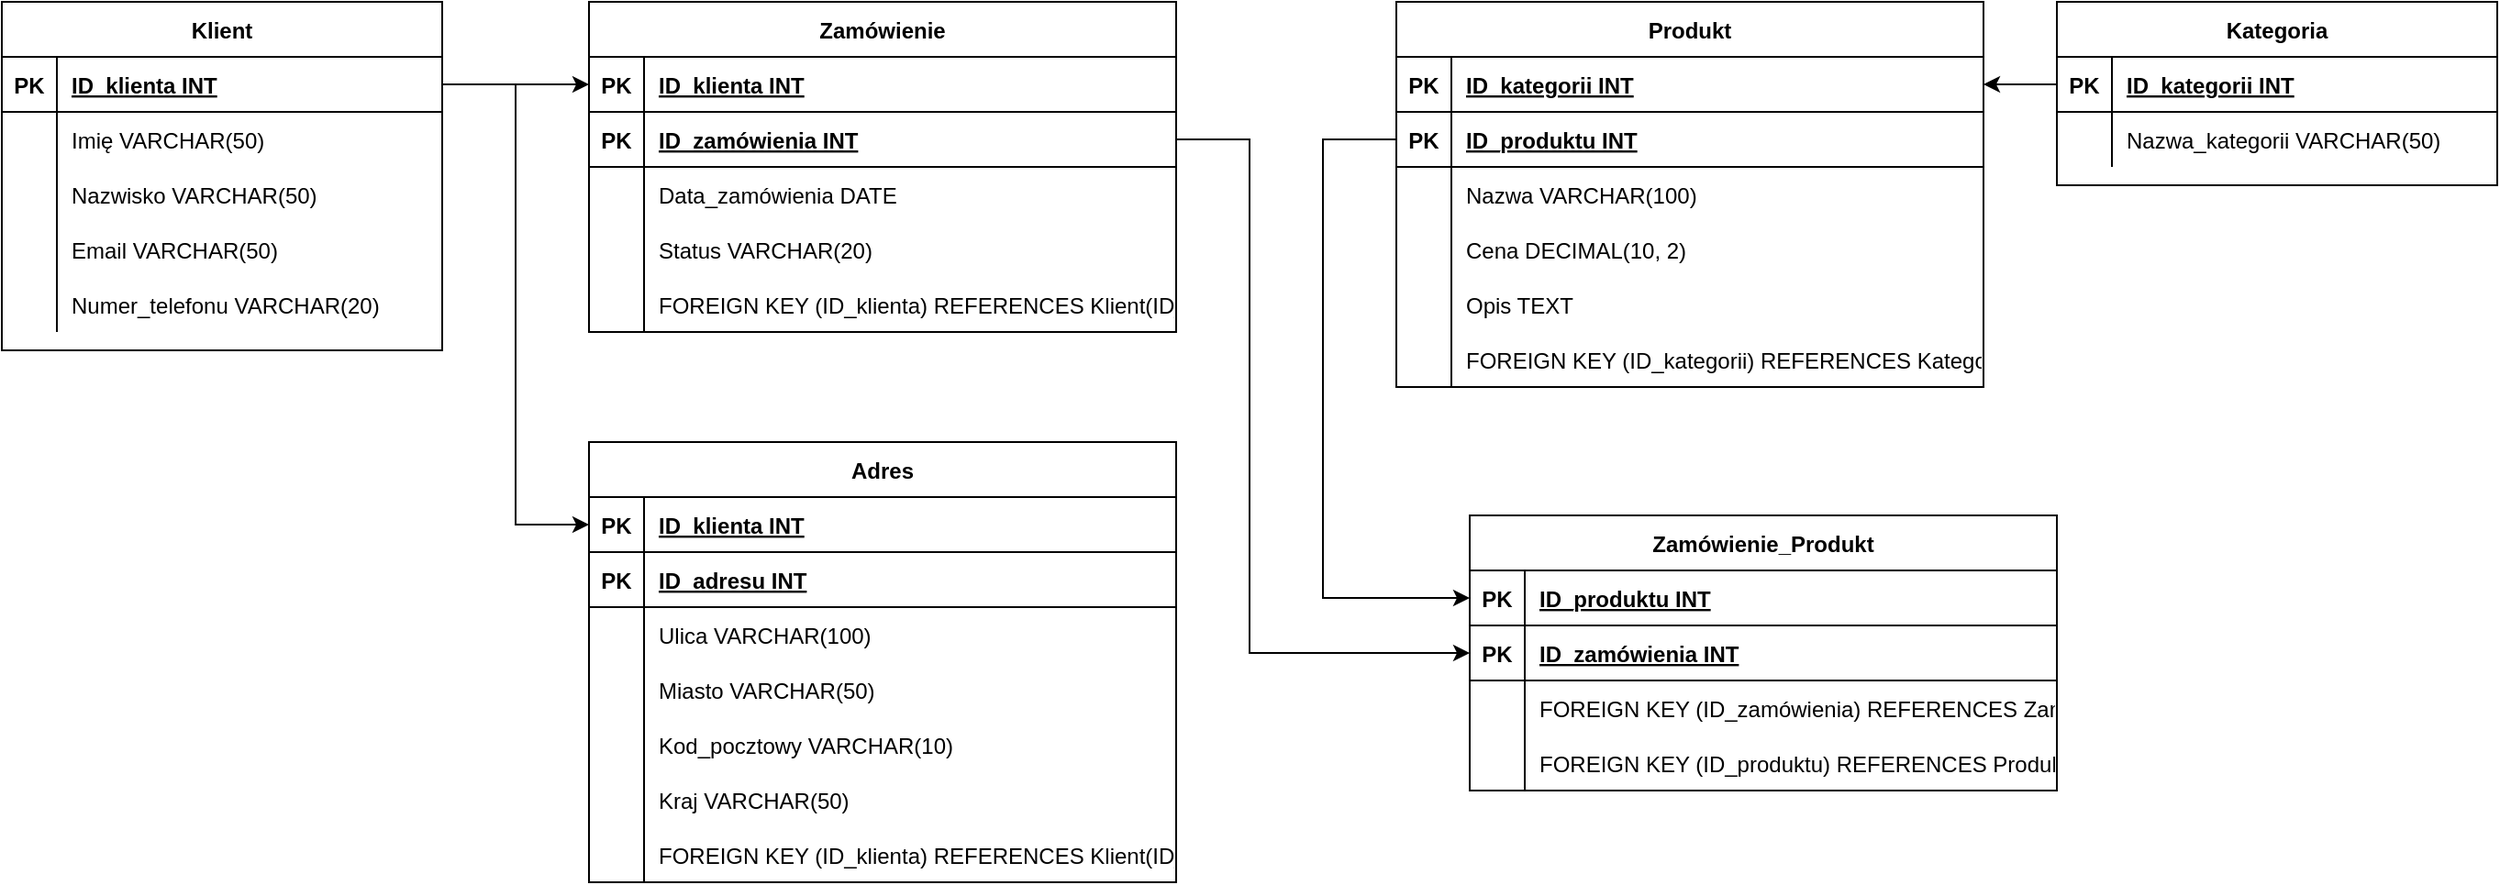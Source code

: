 <mxfile version="21.3.8" type="github">
  <diagram name="Page-1" id="WKd0GE6MkhHZB1jQH-cP">
    <mxGraphModel dx="2284" dy="796" grid="1" gridSize="10" guides="1" tooltips="1" connect="1" arrows="1" fold="1" page="1" pageScale="1" pageWidth="850" pageHeight="1100" math="0" shadow="0">
      <root>
        <mxCell id="0" />
        <mxCell id="1" parent="0" />
        <mxCell id="R3cxok7ABEuAyTRCEN_7-1" value="Klient" style="shape=table;startSize=30;container=1;collapsible=1;childLayout=tableLayout;fixedRows=1;rowLines=0;fontStyle=1;align=center;resizeLast=1;" vertex="1" parent="1">
          <mxGeometry x="-700" y="280" width="240" height="190" as="geometry" />
        </mxCell>
        <mxCell id="R3cxok7ABEuAyTRCEN_7-2" value="" style="shape=tableRow;horizontal=0;startSize=0;swimlaneHead=0;swimlaneBody=0;fillColor=none;collapsible=0;dropTarget=0;points=[[0,0.5],[1,0.5]];portConstraint=eastwest;strokeColor=inherit;top=0;left=0;right=0;bottom=1;" vertex="1" parent="R3cxok7ABEuAyTRCEN_7-1">
          <mxGeometry y="30" width="240" height="30" as="geometry" />
        </mxCell>
        <mxCell id="R3cxok7ABEuAyTRCEN_7-3" value="PK" style="shape=partialRectangle;overflow=hidden;connectable=0;fillColor=none;strokeColor=inherit;top=0;left=0;bottom=0;right=0;fontStyle=1;" vertex="1" parent="R3cxok7ABEuAyTRCEN_7-2">
          <mxGeometry width="30" height="30" as="geometry">
            <mxRectangle width="30" height="30" as="alternateBounds" />
          </mxGeometry>
        </mxCell>
        <mxCell id="R3cxok7ABEuAyTRCEN_7-4" value="ID_klienta INT " style="shape=partialRectangle;overflow=hidden;connectable=0;fillColor=none;align=left;strokeColor=inherit;top=0;left=0;bottom=0;right=0;spacingLeft=6;fontStyle=5;" vertex="1" parent="R3cxok7ABEuAyTRCEN_7-2">
          <mxGeometry x="30" width="210" height="30" as="geometry">
            <mxRectangle width="210" height="30" as="alternateBounds" />
          </mxGeometry>
        </mxCell>
        <mxCell id="R3cxok7ABEuAyTRCEN_7-5" value="" style="shape=tableRow;horizontal=0;startSize=0;swimlaneHead=0;swimlaneBody=0;fillColor=none;collapsible=0;dropTarget=0;points=[[0,0.5],[1,0.5]];portConstraint=eastwest;strokeColor=inherit;top=0;left=0;right=0;bottom=0;" vertex="1" parent="R3cxok7ABEuAyTRCEN_7-1">
          <mxGeometry y="60" width="240" height="30" as="geometry" />
        </mxCell>
        <mxCell id="R3cxok7ABEuAyTRCEN_7-6" value="" style="shape=partialRectangle;overflow=hidden;connectable=0;fillColor=none;strokeColor=inherit;top=0;left=0;bottom=0;right=0;" vertex="1" parent="R3cxok7ABEuAyTRCEN_7-5">
          <mxGeometry width="30" height="30" as="geometry">
            <mxRectangle width="30" height="30" as="alternateBounds" />
          </mxGeometry>
        </mxCell>
        <mxCell id="R3cxok7ABEuAyTRCEN_7-7" value="Imię VARCHAR(50)" style="shape=partialRectangle;overflow=hidden;connectable=0;fillColor=none;align=left;strokeColor=inherit;top=0;left=0;bottom=0;right=0;spacingLeft=6;" vertex="1" parent="R3cxok7ABEuAyTRCEN_7-5">
          <mxGeometry x="30" width="210" height="30" as="geometry">
            <mxRectangle width="210" height="30" as="alternateBounds" />
          </mxGeometry>
        </mxCell>
        <mxCell id="R3cxok7ABEuAyTRCEN_7-8" value="" style="shape=tableRow;horizontal=0;startSize=0;swimlaneHead=0;swimlaneBody=0;fillColor=none;collapsible=0;dropTarget=0;points=[[0,0.5],[1,0.5]];portConstraint=eastwest;strokeColor=inherit;top=0;left=0;right=0;bottom=0;" vertex="1" parent="R3cxok7ABEuAyTRCEN_7-1">
          <mxGeometry y="90" width="240" height="30" as="geometry" />
        </mxCell>
        <mxCell id="R3cxok7ABEuAyTRCEN_7-9" value="" style="shape=partialRectangle;overflow=hidden;connectable=0;fillColor=none;strokeColor=inherit;top=0;left=0;bottom=0;right=0;" vertex="1" parent="R3cxok7ABEuAyTRCEN_7-8">
          <mxGeometry width="30" height="30" as="geometry">
            <mxRectangle width="30" height="30" as="alternateBounds" />
          </mxGeometry>
        </mxCell>
        <mxCell id="R3cxok7ABEuAyTRCEN_7-10" value="Nazwisko VARCHAR(50)" style="shape=partialRectangle;overflow=hidden;connectable=0;fillColor=none;align=left;strokeColor=inherit;top=0;left=0;bottom=0;right=0;spacingLeft=6;" vertex="1" parent="R3cxok7ABEuAyTRCEN_7-8">
          <mxGeometry x="30" width="210" height="30" as="geometry">
            <mxRectangle width="210" height="30" as="alternateBounds" />
          </mxGeometry>
        </mxCell>
        <mxCell id="R3cxok7ABEuAyTRCEN_7-11" value="" style="shape=tableRow;horizontal=0;startSize=0;swimlaneHead=0;swimlaneBody=0;fillColor=none;collapsible=0;dropTarget=0;points=[[0,0.5],[1,0.5]];portConstraint=eastwest;strokeColor=inherit;top=0;left=0;right=0;bottom=0;" vertex="1" parent="R3cxok7ABEuAyTRCEN_7-1">
          <mxGeometry y="120" width="240" height="30" as="geometry" />
        </mxCell>
        <mxCell id="R3cxok7ABEuAyTRCEN_7-12" value="" style="shape=partialRectangle;overflow=hidden;connectable=0;fillColor=none;strokeColor=inherit;top=0;left=0;bottom=0;right=0;" vertex="1" parent="R3cxok7ABEuAyTRCEN_7-11">
          <mxGeometry width="30" height="30" as="geometry">
            <mxRectangle width="30" height="30" as="alternateBounds" />
          </mxGeometry>
        </mxCell>
        <mxCell id="R3cxok7ABEuAyTRCEN_7-13" value="Email VARCHAR(50)" style="shape=partialRectangle;overflow=hidden;connectable=0;fillColor=none;align=left;strokeColor=inherit;top=0;left=0;bottom=0;right=0;spacingLeft=6;" vertex="1" parent="R3cxok7ABEuAyTRCEN_7-11">
          <mxGeometry x="30" width="210" height="30" as="geometry">
            <mxRectangle width="210" height="30" as="alternateBounds" />
          </mxGeometry>
        </mxCell>
        <mxCell id="R3cxok7ABEuAyTRCEN_7-14" value="" style="shape=tableRow;horizontal=0;startSize=0;swimlaneHead=0;swimlaneBody=0;fillColor=none;collapsible=0;dropTarget=0;points=[[0,0.5],[1,0.5]];portConstraint=eastwest;strokeColor=inherit;top=0;left=0;right=0;bottom=0;" vertex="1" parent="R3cxok7ABEuAyTRCEN_7-1">
          <mxGeometry y="150" width="240" height="30" as="geometry" />
        </mxCell>
        <mxCell id="R3cxok7ABEuAyTRCEN_7-15" value="" style="shape=partialRectangle;overflow=hidden;connectable=0;fillColor=none;strokeColor=inherit;top=0;left=0;bottom=0;right=0;" vertex="1" parent="R3cxok7ABEuAyTRCEN_7-14">
          <mxGeometry width="30" height="30" as="geometry">
            <mxRectangle width="30" height="30" as="alternateBounds" />
          </mxGeometry>
        </mxCell>
        <mxCell id="R3cxok7ABEuAyTRCEN_7-16" value="Numer_telefonu VARCHAR(20)" style="shape=partialRectangle;overflow=hidden;connectable=0;fillColor=none;align=left;strokeColor=inherit;top=0;left=0;bottom=0;right=0;spacingLeft=6;" vertex="1" parent="R3cxok7ABEuAyTRCEN_7-14">
          <mxGeometry x="30" width="210" height="30" as="geometry">
            <mxRectangle width="210" height="30" as="alternateBounds" />
          </mxGeometry>
        </mxCell>
        <mxCell id="R3cxok7ABEuAyTRCEN_7-17" value="Zamówienie" style="shape=table;startSize=30;container=1;collapsible=1;childLayout=tableLayout;fixedRows=1;rowLines=0;fontStyle=1;align=center;resizeLast=1;" vertex="1" parent="1">
          <mxGeometry x="-380" y="280" width="320" height="180" as="geometry" />
        </mxCell>
        <mxCell id="R3cxok7ABEuAyTRCEN_7-18" value="" style="shape=tableRow;horizontal=0;startSize=0;swimlaneHead=0;swimlaneBody=0;fillColor=none;collapsible=0;dropTarget=0;points=[[0,0.5],[1,0.5]];portConstraint=eastwest;strokeColor=inherit;top=0;left=0;right=0;bottom=1;" vertex="1" parent="R3cxok7ABEuAyTRCEN_7-17">
          <mxGeometry y="30" width="320" height="30" as="geometry" />
        </mxCell>
        <mxCell id="R3cxok7ABEuAyTRCEN_7-19" value="PK" style="shape=partialRectangle;overflow=hidden;connectable=0;fillColor=none;strokeColor=inherit;top=0;left=0;bottom=0;right=0;fontStyle=1;" vertex="1" parent="R3cxok7ABEuAyTRCEN_7-18">
          <mxGeometry width="30" height="30" as="geometry">
            <mxRectangle width="30" height="30" as="alternateBounds" />
          </mxGeometry>
        </mxCell>
        <mxCell id="R3cxok7ABEuAyTRCEN_7-20" value="ID_klienta INT" style="shape=partialRectangle;overflow=hidden;connectable=0;fillColor=none;align=left;strokeColor=inherit;top=0;left=0;bottom=0;right=0;spacingLeft=6;fontStyle=5;" vertex="1" parent="R3cxok7ABEuAyTRCEN_7-18">
          <mxGeometry x="30" width="290" height="30" as="geometry">
            <mxRectangle width="290" height="30" as="alternateBounds" />
          </mxGeometry>
        </mxCell>
        <mxCell id="R3cxok7ABEuAyTRCEN_7-21" value="" style="shape=tableRow;horizontal=0;startSize=0;swimlaneHead=0;swimlaneBody=0;fillColor=none;collapsible=0;dropTarget=0;points=[[0,0.5],[1,0.5]];portConstraint=eastwest;strokeColor=inherit;top=0;left=0;right=0;bottom=1;" vertex="1" parent="R3cxok7ABEuAyTRCEN_7-17">
          <mxGeometry y="60" width="320" height="30" as="geometry" />
        </mxCell>
        <mxCell id="R3cxok7ABEuAyTRCEN_7-22" value="PK" style="shape=partialRectangle;overflow=hidden;connectable=0;fillColor=none;strokeColor=inherit;top=0;left=0;bottom=0;right=0;fontStyle=1;" vertex="1" parent="R3cxok7ABEuAyTRCEN_7-21">
          <mxGeometry width="30" height="30" as="geometry">
            <mxRectangle width="30" height="30" as="alternateBounds" />
          </mxGeometry>
        </mxCell>
        <mxCell id="R3cxok7ABEuAyTRCEN_7-23" value="ID_zamówienia INT " style="shape=partialRectangle;overflow=hidden;connectable=0;fillColor=none;align=left;strokeColor=inherit;top=0;left=0;bottom=0;right=0;spacingLeft=6;fontStyle=5;" vertex="1" parent="R3cxok7ABEuAyTRCEN_7-21">
          <mxGeometry x="30" width="290" height="30" as="geometry">
            <mxRectangle width="290" height="30" as="alternateBounds" />
          </mxGeometry>
        </mxCell>
        <mxCell id="R3cxok7ABEuAyTRCEN_7-24" value="" style="shape=tableRow;horizontal=0;startSize=0;swimlaneHead=0;swimlaneBody=0;fillColor=none;collapsible=0;dropTarget=0;points=[[0,0.5],[1,0.5]];portConstraint=eastwest;strokeColor=inherit;top=0;left=0;right=0;bottom=0;" vertex="1" parent="R3cxok7ABEuAyTRCEN_7-17">
          <mxGeometry y="90" width="320" height="30" as="geometry" />
        </mxCell>
        <mxCell id="R3cxok7ABEuAyTRCEN_7-25" value="" style="shape=partialRectangle;overflow=hidden;connectable=0;fillColor=none;strokeColor=inherit;top=0;left=0;bottom=0;right=0;" vertex="1" parent="R3cxok7ABEuAyTRCEN_7-24">
          <mxGeometry width="30" height="30" as="geometry">
            <mxRectangle width="30" height="30" as="alternateBounds" />
          </mxGeometry>
        </mxCell>
        <mxCell id="R3cxok7ABEuAyTRCEN_7-26" value="Data_zamówienia DATE" style="shape=partialRectangle;overflow=hidden;connectable=0;fillColor=none;align=left;strokeColor=inherit;top=0;left=0;bottom=0;right=0;spacingLeft=6;" vertex="1" parent="R3cxok7ABEuAyTRCEN_7-24">
          <mxGeometry x="30" width="290" height="30" as="geometry">
            <mxRectangle width="290" height="30" as="alternateBounds" />
          </mxGeometry>
        </mxCell>
        <mxCell id="R3cxok7ABEuAyTRCEN_7-27" value="" style="shape=tableRow;horizontal=0;startSize=0;swimlaneHead=0;swimlaneBody=0;fillColor=none;collapsible=0;dropTarget=0;points=[[0,0.5],[1,0.5]];portConstraint=eastwest;strokeColor=inherit;top=0;left=0;right=0;bottom=0;" vertex="1" parent="R3cxok7ABEuAyTRCEN_7-17">
          <mxGeometry y="120" width="320" height="30" as="geometry" />
        </mxCell>
        <mxCell id="R3cxok7ABEuAyTRCEN_7-28" value="" style="shape=partialRectangle;overflow=hidden;connectable=0;fillColor=none;strokeColor=inherit;top=0;left=0;bottom=0;right=0;" vertex="1" parent="R3cxok7ABEuAyTRCEN_7-27">
          <mxGeometry width="30" height="30" as="geometry">
            <mxRectangle width="30" height="30" as="alternateBounds" />
          </mxGeometry>
        </mxCell>
        <mxCell id="R3cxok7ABEuAyTRCEN_7-29" value="Status VARCHAR(20)" style="shape=partialRectangle;overflow=hidden;connectable=0;fillColor=none;align=left;strokeColor=inherit;top=0;left=0;bottom=0;right=0;spacingLeft=6;" vertex="1" parent="R3cxok7ABEuAyTRCEN_7-27">
          <mxGeometry x="30" width="290" height="30" as="geometry">
            <mxRectangle width="290" height="30" as="alternateBounds" />
          </mxGeometry>
        </mxCell>
        <mxCell id="R3cxok7ABEuAyTRCEN_7-30" value="" style="shape=tableRow;horizontal=0;startSize=0;swimlaneHead=0;swimlaneBody=0;fillColor=none;collapsible=0;dropTarget=0;points=[[0,0.5],[1,0.5]];portConstraint=eastwest;strokeColor=inherit;top=0;left=0;right=0;bottom=0;" vertex="1" parent="R3cxok7ABEuAyTRCEN_7-17">
          <mxGeometry y="150" width="320" height="30" as="geometry" />
        </mxCell>
        <mxCell id="R3cxok7ABEuAyTRCEN_7-31" value="" style="shape=partialRectangle;overflow=hidden;connectable=0;fillColor=none;strokeColor=inherit;top=0;left=0;bottom=0;right=0;" vertex="1" parent="R3cxok7ABEuAyTRCEN_7-30">
          <mxGeometry width="30" height="30" as="geometry">
            <mxRectangle width="30" height="30" as="alternateBounds" />
          </mxGeometry>
        </mxCell>
        <mxCell id="R3cxok7ABEuAyTRCEN_7-32" value="FOREIGN KEY (ID_klienta) REFERENCES Klient(ID_klienta)" style="shape=partialRectangle;overflow=hidden;connectable=0;fillColor=none;align=left;strokeColor=inherit;top=0;left=0;bottom=0;right=0;spacingLeft=6;" vertex="1" parent="R3cxok7ABEuAyTRCEN_7-30">
          <mxGeometry x="30" width="290" height="30" as="geometry">
            <mxRectangle width="290" height="30" as="alternateBounds" />
          </mxGeometry>
        </mxCell>
        <mxCell id="R3cxok7ABEuAyTRCEN_7-33" value="Produkt" style="shape=table;startSize=30;container=1;collapsible=1;childLayout=tableLayout;fixedRows=1;rowLines=0;fontStyle=1;align=center;resizeLast=1;" vertex="1" parent="1">
          <mxGeometry x="60" y="280" width="320" height="210" as="geometry" />
        </mxCell>
        <mxCell id="R3cxok7ABEuAyTRCEN_7-34" value="" style="shape=tableRow;horizontal=0;startSize=0;swimlaneHead=0;swimlaneBody=0;fillColor=none;collapsible=0;dropTarget=0;points=[[0,0.5],[1,0.5]];portConstraint=eastwest;strokeColor=inherit;top=0;left=0;right=0;bottom=1;" vertex="1" parent="R3cxok7ABEuAyTRCEN_7-33">
          <mxGeometry y="30" width="320" height="30" as="geometry" />
        </mxCell>
        <mxCell id="R3cxok7ABEuAyTRCEN_7-35" value="PK" style="shape=partialRectangle;overflow=hidden;connectable=0;fillColor=none;strokeColor=inherit;top=0;left=0;bottom=0;right=0;fontStyle=1;" vertex="1" parent="R3cxok7ABEuAyTRCEN_7-34">
          <mxGeometry width="30" height="30" as="geometry">
            <mxRectangle width="30" height="30" as="alternateBounds" />
          </mxGeometry>
        </mxCell>
        <mxCell id="R3cxok7ABEuAyTRCEN_7-36" value="ID_kategorii INT" style="shape=partialRectangle;overflow=hidden;connectable=0;fillColor=none;align=left;strokeColor=inherit;top=0;left=0;bottom=0;right=0;spacingLeft=6;fontStyle=5;" vertex="1" parent="R3cxok7ABEuAyTRCEN_7-34">
          <mxGeometry x="30" width="290" height="30" as="geometry">
            <mxRectangle width="290" height="30" as="alternateBounds" />
          </mxGeometry>
        </mxCell>
        <mxCell id="R3cxok7ABEuAyTRCEN_7-37" value="" style="shape=tableRow;horizontal=0;startSize=0;swimlaneHead=0;swimlaneBody=0;fillColor=none;collapsible=0;dropTarget=0;points=[[0,0.5],[1,0.5]];portConstraint=eastwest;strokeColor=inherit;top=0;left=0;right=0;bottom=1;" vertex="1" parent="R3cxok7ABEuAyTRCEN_7-33">
          <mxGeometry y="60" width="320" height="30" as="geometry" />
        </mxCell>
        <mxCell id="R3cxok7ABEuAyTRCEN_7-38" value="PK" style="shape=partialRectangle;overflow=hidden;connectable=0;fillColor=none;strokeColor=inherit;top=0;left=0;bottom=0;right=0;fontStyle=1;" vertex="1" parent="R3cxok7ABEuAyTRCEN_7-37">
          <mxGeometry width="30" height="30" as="geometry">
            <mxRectangle width="30" height="30" as="alternateBounds" />
          </mxGeometry>
        </mxCell>
        <mxCell id="R3cxok7ABEuAyTRCEN_7-39" value="ID_produktu INT " style="shape=partialRectangle;overflow=hidden;connectable=0;fillColor=none;align=left;strokeColor=inherit;top=0;left=0;bottom=0;right=0;spacingLeft=6;fontStyle=5;" vertex="1" parent="R3cxok7ABEuAyTRCEN_7-37">
          <mxGeometry x="30" width="290" height="30" as="geometry">
            <mxRectangle width="290" height="30" as="alternateBounds" />
          </mxGeometry>
        </mxCell>
        <mxCell id="R3cxok7ABEuAyTRCEN_7-40" value="" style="shape=tableRow;horizontal=0;startSize=0;swimlaneHead=0;swimlaneBody=0;fillColor=none;collapsible=0;dropTarget=0;points=[[0,0.5],[1,0.5]];portConstraint=eastwest;strokeColor=inherit;top=0;left=0;right=0;bottom=0;" vertex="1" parent="R3cxok7ABEuAyTRCEN_7-33">
          <mxGeometry y="90" width="320" height="30" as="geometry" />
        </mxCell>
        <mxCell id="R3cxok7ABEuAyTRCEN_7-41" value="" style="shape=partialRectangle;overflow=hidden;connectable=0;fillColor=none;strokeColor=inherit;top=0;left=0;bottom=0;right=0;" vertex="1" parent="R3cxok7ABEuAyTRCEN_7-40">
          <mxGeometry width="30" height="30" as="geometry">
            <mxRectangle width="30" height="30" as="alternateBounds" />
          </mxGeometry>
        </mxCell>
        <mxCell id="R3cxok7ABEuAyTRCEN_7-42" value="Nazwa VARCHAR(100)" style="shape=partialRectangle;overflow=hidden;connectable=0;fillColor=none;align=left;strokeColor=inherit;top=0;left=0;bottom=0;right=0;spacingLeft=6;" vertex="1" parent="R3cxok7ABEuAyTRCEN_7-40">
          <mxGeometry x="30" width="290" height="30" as="geometry">
            <mxRectangle width="290" height="30" as="alternateBounds" />
          </mxGeometry>
        </mxCell>
        <mxCell id="R3cxok7ABEuAyTRCEN_7-43" value="" style="shape=tableRow;horizontal=0;startSize=0;swimlaneHead=0;swimlaneBody=0;fillColor=none;collapsible=0;dropTarget=0;points=[[0,0.5],[1,0.5]];portConstraint=eastwest;strokeColor=inherit;top=0;left=0;right=0;bottom=0;" vertex="1" parent="R3cxok7ABEuAyTRCEN_7-33">
          <mxGeometry y="120" width="320" height="30" as="geometry" />
        </mxCell>
        <mxCell id="R3cxok7ABEuAyTRCEN_7-44" value="" style="shape=partialRectangle;overflow=hidden;connectable=0;fillColor=none;strokeColor=inherit;top=0;left=0;bottom=0;right=0;" vertex="1" parent="R3cxok7ABEuAyTRCEN_7-43">
          <mxGeometry width="30" height="30" as="geometry">
            <mxRectangle width="30" height="30" as="alternateBounds" />
          </mxGeometry>
        </mxCell>
        <mxCell id="R3cxok7ABEuAyTRCEN_7-45" value="Cena DECIMAL(10, 2)" style="shape=partialRectangle;overflow=hidden;connectable=0;fillColor=none;align=left;strokeColor=inherit;top=0;left=0;bottom=0;right=0;spacingLeft=6;" vertex="1" parent="R3cxok7ABEuAyTRCEN_7-43">
          <mxGeometry x="30" width="290" height="30" as="geometry">
            <mxRectangle width="290" height="30" as="alternateBounds" />
          </mxGeometry>
        </mxCell>
        <mxCell id="R3cxok7ABEuAyTRCEN_7-46" value="" style="shape=tableRow;horizontal=0;startSize=0;swimlaneHead=0;swimlaneBody=0;fillColor=none;collapsible=0;dropTarget=0;points=[[0,0.5],[1,0.5]];portConstraint=eastwest;strokeColor=inherit;top=0;left=0;right=0;bottom=0;" vertex="1" parent="R3cxok7ABEuAyTRCEN_7-33">
          <mxGeometry y="150" width="320" height="30" as="geometry" />
        </mxCell>
        <mxCell id="R3cxok7ABEuAyTRCEN_7-47" value="" style="shape=partialRectangle;overflow=hidden;connectable=0;fillColor=none;strokeColor=inherit;top=0;left=0;bottom=0;right=0;" vertex="1" parent="R3cxok7ABEuAyTRCEN_7-46">
          <mxGeometry width="30" height="30" as="geometry">
            <mxRectangle width="30" height="30" as="alternateBounds" />
          </mxGeometry>
        </mxCell>
        <mxCell id="R3cxok7ABEuAyTRCEN_7-48" value="Opis TEXT" style="shape=partialRectangle;overflow=hidden;connectable=0;fillColor=none;align=left;strokeColor=inherit;top=0;left=0;bottom=0;right=0;spacingLeft=6;" vertex="1" parent="R3cxok7ABEuAyTRCEN_7-46">
          <mxGeometry x="30" width="290" height="30" as="geometry">
            <mxRectangle width="290" height="30" as="alternateBounds" />
          </mxGeometry>
        </mxCell>
        <mxCell id="R3cxok7ABEuAyTRCEN_7-49" value="" style="shape=tableRow;horizontal=0;startSize=0;swimlaneHead=0;swimlaneBody=0;fillColor=none;collapsible=0;dropTarget=0;points=[[0,0.5],[1,0.5]];portConstraint=eastwest;strokeColor=inherit;top=0;left=0;right=0;bottom=0;" vertex="1" parent="R3cxok7ABEuAyTRCEN_7-33">
          <mxGeometry y="180" width="320" height="30" as="geometry" />
        </mxCell>
        <mxCell id="R3cxok7ABEuAyTRCEN_7-50" value="" style="shape=partialRectangle;overflow=hidden;connectable=0;fillColor=none;strokeColor=inherit;top=0;left=0;bottom=0;right=0;" vertex="1" parent="R3cxok7ABEuAyTRCEN_7-49">
          <mxGeometry width="30" height="30" as="geometry">
            <mxRectangle width="30" height="30" as="alternateBounds" />
          </mxGeometry>
        </mxCell>
        <mxCell id="R3cxok7ABEuAyTRCEN_7-51" value="FOREIGN KEY (ID_kategorii) REFERENCES Kategoria(ID_kategorii)" style="shape=partialRectangle;overflow=hidden;connectable=0;fillColor=none;align=left;strokeColor=inherit;top=0;left=0;bottom=0;right=0;spacingLeft=6;" vertex="1" parent="R3cxok7ABEuAyTRCEN_7-49">
          <mxGeometry x="30" width="290" height="30" as="geometry">
            <mxRectangle width="290" height="30" as="alternateBounds" />
          </mxGeometry>
        </mxCell>
        <mxCell id="R3cxok7ABEuAyTRCEN_7-52" value="Kategoria" style="shape=table;startSize=30;container=1;collapsible=1;childLayout=tableLayout;fixedRows=1;rowLines=0;fontStyle=1;align=center;resizeLast=1;" vertex="1" parent="1">
          <mxGeometry x="420" y="280" width="240" height="100" as="geometry" />
        </mxCell>
        <mxCell id="R3cxok7ABEuAyTRCEN_7-53" value="" style="shape=tableRow;horizontal=0;startSize=0;swimlaneHead=0;swimlaneBody=0;fillColor=none;collapsible=0;dropTarget=0;points=[[0,0.5],[1,0.5]];portConstraint=eastwest;strokeColor=inherit;top=0;left=0;right=0;bottom=1;" vertex="1" parent="R3cxok7ABEuAyTRCEN_7-52">
          <mxGeometry y="30" width="240" height="30" as="geometry" />
        </mxCell>
        <mxCell id="R3cxok7ABEuAyTRCEN_7-54" value="PK" style="shape=partialRectangle;overflow=hidden;connectable=0;fillColor=none;strokeColor=inherit;top=0;left=0;bottom=0;right=0;fontStyle=1;" vertex="1" parent="R3cxok7ABEuAyTRCEN_7-53">
          <mxGeometry width="30" height="30" as="geometry">
            <mxRectangle width="30" height="30" as="alternateBounds" />
          </mxGeometry>
        </mxCell>
        <mxCell id="R3cxok7ABEuAyTRCEN_7-55" value="ID_kategorii INT " style="shape=partialRectangle;overflow=hidden;connectable=0;fillColor=none;align=left;strokeColor=inherit;top=0;left=0;bottom=0;right=0;spacingLeft=6;fontStyle=5;" vertex="1" parent="R3cxok7ABEuAyTRCEN_7-53">
          <mxGeometry x="30" width="210" height="30" as="geometry">
            <mxRectangle width="210" height="30" as="alternateBounds" />
          </mxGeometry>
        </mxCell>
        <mxCell id="R3cxok7ABEuAyTRCEN_7-56" value="" style="shape=tableRow;horizontal=0;startSize=0;swimlaneHead=0;swimlaneBody=0;fillColor=none;collapsible=0;dropTarget=0;points=[[0,0.5],[1,0.5]];portConstraint=eastwest;strokeColor=inherit;top=0;left=0;right=0;bottom=0;" vertex="1" parent="R3cxok7ABEuAyTRCEN_7-52">
          <mxGeometry y="60" width="240" height="30" as="geometry" />
        </mxCell>
        <mxCell id="R3cxok7ABEuAyTRCEN_7-57" value="" style="shape=partialRectangle;overflow=hidden;connectable=0;fillColor=none;strokeColor=inherit;top=0;left=0;bottom=0;right=0;" vertex="1" parent="R3cxok7ABEuAyTRCEN_7-56">
          <mxGeometry width="30" height="30" as="geometry">
            <mxRectangle width="30" height="30" as="alternateBounds" />
          </mxGeometry>
        </mxCell>
        <mxCell id="R3cxok7ABEuAyTRCEN_7-58" value="Nazwa_kategorii VARCHAR(50)" style="shape=partialRectangle;overflow=hidden;connectable=0;fillColor=none;align=left;strokeColor=inherit;top=0;left=0;bottom=0;right=0;spacingLeft=6;" vertex="1" parent="R3cxok7ABEuAyTRCEN_7-56">
          <mxGeometry x="30" width="210" height="30" as="geometry">
            <mxRectangle width="210" height="30" as="alternateBounds" />
          </mxGeometry>
        </mxCell>
        <mxCell id="R3cxok7ABEuAyTRCEN_7-59" value="Adres" style="shape=table;startSize=30;container=1;collapsible=1;childLayout=tableLayout;fixedRows=1;rowLines=0;fontStyle=1;align=center;resizeLast=1;" vertex="1" parent="1">
          <mxGeometry x="-380" y="520" width="320" height="240" as="geometry" />
        </mxCell>
        <mxCell id="R3cxok7ABEuAyTRCEN_7-60" value="" style="shape=tableRow;horizontal=0;startSize=0;swimlaneHead=0;swimlaneBody=0;fillColor=none;collapsible=0;dropTarget=0;points=[[0,0.5],[1,0.5]];portConstraint=eastwest;strokeColor=inherit;top=0;left=0;right=0;bottom=1;" vertex="1" parent="R3cxok7ABEuAyTRCEN_7-59">
          <mxGeometry y="30" width="320" height="30" as="geometry" />
        </mxCell>
        <mxCell id="R3cxok7ABEuAyTRCEN_7-61" value="PK" style="shape=partialRectangle;overflow=hidden;connectable=0;fillColor=none;strokeColor=inherit;top=0;left=0;bottom=0;right=0;fontStyle=1;" vertex="1" parent="R3cxok7ABEuAyTRCEN_7-60">
          <mxGeometry width="30" height="30" as="geometry">
            <mxRectangle width="30" height="30" as="alternateBounds" />
          </mxGeometry>
        </mxCell>
        <mxCell id="R3cxok7ABEuAyTRCEN_7-62" value="ID_klienta INT" style="shape=partialRectangle;overflow=hidden;connectable=0;fillColor=none;align=left;strokeColor=inherit;top=0;left=0;bottom=0;right=0;spacingLeft=6;fontStyle=5;" vertex="1" parent="R3cxok7ABEuAyTRCEN_7-60">
          <mxGeometry x="30" width="290" height="30" as="geometry">
            <mxRectangle width="290" height="30" as="alternateBounds" />
          </mxGeometry>
        </mxCell>
        <mxCell id="R3cxok7ABEuAyTRCEN_7-63" value="" style="shape=tableRow;horizontal=0;startSize=0;swimlaneHead=0;swimlaneBody=0;fillColor=none;collapsible=0;dropTarget=0;points=[[0,0.5],[1,0.5]];portConstraint=eastwest;strokeColor=inherit;top=0;left=0;right=0;bottom=1;" vertex="1" parent="R3cxok7ABEuAyTRCEN_7-59">
          <mxGeometry y="60" width="320" height="30" as="geometry" />
        </mxCell>
        <mxCell id="R3cxok7ABEuAyTRCEN_7-64" value="PK" style="shape=partialRectangle;overflow=hidden;connectable=0;fillColor=none;strokeColor=inherit;top=0;left=0;bottom=0;right=0;fontStyle=1;" vertex="1" parent="R3cxok7ABEuAyTRCEN_7-63">
          <mxGeometry width="30" height="30" as="geometry">
            <mxRectangle width="30" height="30" as="alternateBounds" />
          </mxGeometry>
        </mxCell>
        <mxCell id="R3cxok7ABEuAyTRCEN_7-65" value="ID_adresu INT " style="shape=partialRectangle;overflow=hidden;connectable=0;fillColor=none;align=left;strokeColor=inherit;top=0;left=0;bottom=0;right=0;spacingLeft=6;fontStyle=5;" vertex="1" parent="R3cxok7ABEuAyTRCEN_7-63">
          <mxGeometry x="30" width="290" height="30" as="geometry">
            <mxRectangle width="290" height="30" as="alternateBounds" />
          </mxGeometry>
        </mxCell>
        <mxCell id="R3cxok7ABEuAyTRCEN_7-66" value="" style="shape=tableRow;horizontal=0;startSize=0;swimlaneHead=0;swimlaneBody=0;fillColor=none;collapsible=0;dropTarget=0;points=[[0,0.5],[1,0.5]];portConstraint=eastwest;strokeColor=inherit;top=0;left=0;right=0;bottom=0;" vertex="1" parent="R3cxok7ABEuAyTRCEN_7-59">
          <mxGeometry y="90" width="320" height="30" as="geometry" />
        </mxCell>
        <mxCell id="R3cxok7ABEuAyTRCEN_7-67" value="" style="shape=partialRectangle;overflow=hidden;connectable=0;fillColor=none;strokeColor=inherit;top=0;left=0;bottom=0;right=0;" vertex="1" parent="R3cxok7ABEuAyTRCEN_7-66">
          <mxGeometry width="30" height="30" as="geometry">
            <mxRectangle width="30" height="30" as="alternateBounds" />
          </mxGeometry>
        </mxCell>
        <mxCell id="R3cxok7ABEuAyTRCEN_7-68" value="Ulica VARCHAR(100)" style="shape=partialRectangle;overflow=hidden;connectable=0;fillColor=none;align=left;strokeColor=inherit;top=0;left=0;bottom=0;right=0;spacingLeft=6;" vertex="1" parent="R3cxok7ABEuAyTRCEN_7-66">
          <mxGeometry x="30" width="290" height="30" as="geometry">
            <mxRectangle width="290" height="30" as="alternateBounds" />
          </mxGeometry>
        </mxCell>
        <mxCell id="R3cxok7ABEuAyTRCEN_7-69" value="" style="shape=tableRow;horizontal=0;startSize=0;swimlaneHead=0;swimlaneBody=0;fillColor=none;collapsible=0;dropTarget=0;points=[[0,0.5],[1,0.5]];portConstraint=eastwest;strokeColor=inherit;top=0;left=0;right=0;bottom=0;" vertex="1" parent="R3cxok7ABEuAyTRCEN_7-59">
          <mxGeometry y="120" width="320" height="30" as="geometry" />
        </mxCell>
        <mxCell id="R3cxok7ABEuAyTRCEN_7-70" value="" style="shape=partialRectangle;overflow=hidden;connectable=0;fillColor=none;strokeColor=inherit;top=0;left=0;bottom=0;right=0;" vertex="1" parent="R3cxok7ABEuAyTRCEN_7-69">
          <mxGeometry width="30" height="30" as="geometry">
            <mxRectangle width="30" height="30" as="alternateBounds" />
          </mxGeometry>
        </mxCell>
        <mxCell id="R3cxok7ABEuAyTRCEN_7-71" value="Miasto VARCHAR(50)" style="shape=partialRectangle;overflow=hidden;connectable=0;fillColor=none;align=left;strokeColor=inherit;top=0;left=0;bottom=0;right=0;spacingLeft=6;" vertex="1" parent="R3cxok7ABEuAyTRCEN_7-69">
          <mxGeometry x="30" width="290" height="30" as="geometry">
            <mxRectangle width="290" height="30" as="alternateBounds" />
          </mxGeometry>
        </mxCell>
        <mxCell id="R3cxok7ABEuAyTRCEN_7-72" value="" style="shape=tableRow;horizontal=0;startSize=0;swimlaneHead=0;swimlaneBody=0;fillColor=none;collapsible=0;dropTarget=0;points=[[0,0.5],[1,0.5]];portConstraint=eastwest;strokeColor=inherit;top=0;left=0;right=0;bottom=0;" vertex="1" parent="R3cxok7ABEuAyTRCEN_7-59">
          <mxGeometry y="150" width="320" height="30" as="geometry" />
        </mxCell>
        <mxCell id="R3cxok7ABEuAyTRCEN_7-73" value="" style="shape=partialRectangle;overflow=hidden;connectable=0;fillColor=none;strokeColor=inherit;top=0;left=0;bottom=0;right=0;" vertex="1" parent="R3cxok7ABEuAyTRCEN_7-72">
          <mxGeometry width="30" height="30" as="geometry">
            <mxRectangle width="30" height="30" as="alternateBounds" />
          </mxGeometry>
        </mxCell>
        <mxCell id="R3cxok7ABEuAyTRCEN_7-74" value="Kod_pocztowy VARCHAR(10)" style="shape=partialRectangle;overflow=hidden;connectable=0;fillColor=none;align=left;strokeColor=inherit;top=0;left=0;bottom=0;right=0;spacingLeft=6;" vertex="1" parent="R3cxok7ABEuAyTRCEN_7-72">
          <mxGeometry x="30" width="290" height="30" as="geometry">
            <mxRectangle width="290" height="30" as="alternateBounds" />
          </mxGeometry>
        </mxCell>
        <mxCell id="R3cxok7ABEuAyTRCEN_7-75" value="" style="shape=tableRow;horizontal=0;startSize=0;swimlaneHead=0;swimlaneBody=0;fillColor=none;collapsible=0;dropTarget=0;points=[[0,0.5],[1,0.5]];portConstraint=eastwest;strokeColor=inherit;top=0;left=0;right=0;bottom=0;" vertex="1" parent="R3cxok7ABEuAyTRCEN_7-59">
          <mxGeometry y="180" width="320" height="30" as="geometry" />
        </mxCell>
        <mxCell id="R3cxok7ABEuAyTRCEN_7-76" value="" style="shape=partialRectangle;overflow=hidden;connectable=0;fillColor=none;strokeColor=inherit;top=0;left=0;bottom=0;right=0;" vertex="1" parent="R3cxok7ABEuAyTRCEN_7-75">
          <mxGeometry width="30" height="30" as="geometry">
            <mxRectangle width="30" height="30" as="alternateBounds" />
          </mxGeometry>
        </mxCell>
        <mxCell id="R3cxok7ABEuAyTRCEN_7-77" value="Kraj VARCHAR(50)" style="shape=partialRectangle;overflow=hidden;connectable=0;fillColor=none;align=left;strokeColor=inherit;top=0;left=0;bottom=0;right=0;spacingLeft=6;" vertex="1" parent="R3cxok7ABEuAyTRCEN_7-75">
          <mxGeometry x="30" width="290" height="30" as="geometry">
            <mxRectangle width="290" height="30" as="alternateBounds" />
          </mxGeometry>
        </mxCell>
        <mxCell id="R3cxok7ABEuAyTRCEN_7-78" value="" style="shape=tableRow;horizontal=0;startSize=0;swimlaneHead=0;swimlaneBody=0;fillColor=none;collapsible=0;dropTarget=0;points=[[0,0.5],[1,0.5]];portConstraint=eastwest;strokeColor=inherit;top=0;left=0;right=0;bottom=0;" vertex="1" parent="R3cxok7ABEuAyTRCEN_7-59">
          <mxGeometry y="210" width="320" height="30" as="geometry" />
        </mxCell>
        <mxCell id="R3cxok7ABEuAyTRCEN_7-79" value="" style="shape=partialRectangle;overflow=hidden;connectable=0;fillColor=none;strokeColor=inherit;top=0;left=0;bottom=0;right=0;" vertex="1" parent="R3cxok7ABEuAyTRCEN_7-78">
          <mxGeometry width="30" height="30" as="geometry">
            <mxRectangle width="30" height="30" as="alternateBounds" />
          </mxGeometry>
        </mxCell>
        <mxCell id="R3cxok7ABEuAyTRCEN_7-80" value="FOREIGN KEY (ID_klienta) REFERENCES Klient(ID_klienta)" style="shape=partialRectangle;overflow=hidden;connectable=0;fillColor=none;align=left;strokeColor=inherit;top=0;left=0;bottom=0;right=0;spacingLeft=6;" vertex="1" parent="R3cxok7ABEuAyTRCEN_7-78">
          <mxGeometry x="30" width="290" height="30" as="geometry">
            <mxRectangle width="290" height="30" as="alternateBounds" />
          </mxGeometry>
        </mxCell>
        <mxCell id="R3cxok7ABEuAyTRCEN_7-81" value="Zamówienie_Produkt" style="shape=table;startSize=30;container=1;collapsible=1;childLayout=tableLayout;fixedRows=1;rowLines=0;fontStyle=1;align=center;resizeLast=1;" vertex="1" parent="1">
          <mxGeometry x="100" y="560" width="320" height="150" as="geometry" />
        </mxCell>
        <mxCell id="R3cxok7ABEuAyTRCEN_7-82" value="" style="shape=tableRow;horizontal=0;startSize=0;swimlaneHead=0;swimlaneBody=0;fillColor=none;collapsible=0;dropTarget=0;points=[[0,0.5],[1,0.5]];portConstraint=eastwest;strokeColor=inherit;top=0;left=0;right=0;bottom=1;" vertex="1" parent="R3cxok7ABEuAyTRCEN_7-81">
          <mxGeometry y="30" width="320" height="30" as="geometry" />
        </mxCell>
        <mxCell id="R3cxok7ABEuAyTRCEN_7-83" value="PK" style="shape=partialRectangle;overflow=hidden;connectable=0;fillColor=none;strokeColor=inherit;top=0;left=0;bottom=0;right=0;fontStyle=1;" vertex="1" parent="R3cxok7ABEuAyTRCEN_7-82">
          <mxGeometry width="30" height="30" as="geometry">
            <mxRectangle width="30" height="30" as="alternateBounds" />
          </mxGeometry>
        </mxCell>
        <mxCell id="R3cxok7ABEuAyTRCEN_7-84" value="ID_produktu INT" style="shape=partialRectangle;overflow=hidden;connectable=0;fillColor=none;align=left;strokeColor=inherit;top=0;left=0;bottom=0;right=0;spacingLeft=6;fontStyle=5;" vertex="1" parent="R3cxok7ABEuAyTRCEN_7-82">
          <mxGeometry x="30" width="290" height="30" as="geometry">
            <mxRectangle width="290" height="30" as="alternateBounds" />
          </mxGeometry>
        </mxCell>
        <mxCell id="R3cxok7ABEuAyTRCEN_7-85" value="" style="shape=tableRow;horizontal=0;startSize=0;swimlaneHead=0;swimlaneBody=0;fillColor=none;collapsible=0;dropTarget=0;points=[[0,0.5],[1,0.5]];portConstraint=eastwest;strokeColor=inherit;top=0;left=0;right=0;bottom=1;" vertex="1" parent="R3cxok7ABEuAyTRCEN_7-81">
          <mxGeometry y="60" width="320" height="30" as="geometry" />
        </mxCell>
        <mxCell id="R3cxok7ABEuAyTRCEN_7-86" value="PK" style="shape=partialRectangle;overflow=hidden;connectable=0;fillColor=none;strokeColor=inherit;top=0;left=0;bottom=0;right=0;fontStyle=1;" vertex="1" parent="R3cxok7ABEuAyTRCEN_7-85">
          <mxGeometry width="30" height="30" as="geometry">
            <mxRectangle width="30" height="30" as="alternateBounds" />
          </mxGeometry>
        </mxCell>
        <mxCell id="R3cxok7ABEuAyTRCEN_7-87" value="ID_zamówienia INT" style="shape=partialRectangle;overflow=hidden;connectable=0;fillColor=none;align=left;strokeColor=inherit;top=0;left=0;bottom=0;right=0;spacingLeft=6;fontStyle=5;" vertex="1" parent="R3cxok7ABEuAyTRCEN_7-85">
          <mxGeometry x="30" width="290" height="30" as="geometry">
            <mxRectangle width="290" height="30" as="alternateBounds" />
          </mxGeometry>
        </mxCell>
        <mxCell id="R3cxok7ABEuAyTRCEN_7-88" value="" style="shape=tableRow;horizontal=0;startSize=0;swimlaneHead=0;swimlaneBody=0;fillColor=none;collapsible=0;dropTarget=0;points=[[0,0.5],[1,0.5]];portConstraint=eastwest;strokeColor=inherit;top=0;left=0;right=0;bottom=0;" vertex="1" parent="R3cxok7ABEuAyTRCEN_7-81">
          <mxGeometry y="90" width="320" height="30" as="geometry" />
        </mxCell>
        <mxCell id="R3cxok7ABEuAyTRCEN_7-89" value="" style="shape=partialRectangle;overflow=hidden;connectable=0;fillColor=none;strokeColor=inherit;top=0;left=0;bottom=0;right=0;" vertex="1" parent="R3cxok7ABEuAyTRCEN_7-88">
          <mxGeometry width="30" height="30" as="geometry">
            <mxRectangle width="30" height="30" as="alternateBounds" />
          </mxGeometry>
        </mxCell>
        <mxCell id="R3cxok7ABEuAyTRCEN_7-90" value="FOREIGN KEY (ID_zamówienia) REFERENCES Zamówienie(ID_zamówienia)" style="shape=partialRectangle;overflow=hidden;connectable=0;fillColor=none;align=left;strokeColor=inherit;top=0;left=0;bottom=0;right=0;spacingLeft=6;" vertex="1" parent="R3cxok7ABEuAyTRCEN_7-88">
          <mxGeometry x="30" width="290" height="30" as="geometry">
            <mxRectangle width="290" height="30" as="alternateBounds" />
          </mxGeometry>
        </mxCell>
        <mxCell id="R3cxok7ABEuAyTRCEN_7-91" value="" style="shape=tableRow;horizontal=0;startSize=0;swimlaneHead=0;swimlaneBody=0;fillColor=none;collapsible=0;dropTarget=0;points=[[0,0.5],[1,0.5]];portConstraint=eastwest;strokeColor=inherit;top=0;left=0;right=0;bottom=0;" vertex="1" parent="R3cxok7ABEuAyTRCEN_7-81">
          <mxGeometry y="120" width="320" height="30" as="geometry" />
        </mxCell>
        <mxCell id="R3cxok7ABEuAyTRCEN_7-92" value="" style="shape=partialRectangle;overflow=hidden;connectable=0;fillColor=none;strokeColor=inherit;top=0;left=0;bottom=0;right=0;" vertex="1" parent="R3cxok7ABEuAyTRCEN_7-91">
          <mxGeometry width="30" height="30" as="geometry">
            <mxRectangle width="30" height="30" as="alternateBounds" />
          </mxGeometry>
        </mxCell>
        <mxCell id="R3cxok7ABEuAyTRCEN_7-93" value="FOREIGN KEY (ID_produktu) REFERENCES Produkt(ID_produktu)" style="shape=partialRectangle;overflow=hidden;connectable=0;fillColor=none;align=left;strokeColor=inherit;top=0;left=0;bottom=0;right=0;spacingLeft=6;" vertex="1" parent="R3cxok7ABEuAyTRCEN_7-91">
          <mxGeometry x="30" width="290" height="30" as="geometry">
            <mxRectangle width="290" height="30" as="alternateBounds" />
          </mxGeometry>
        </mxCell>
        <mxCell id="R3cxok7ABEuAyTRCEN_7-108" style="edgeStyle=orthogonalEdgeStyle;rounded=0;orthogonalLoop=1;jettySize=auto;html=1;exitX=1;exitY=0.5;exitDx=0;exitDy=0;" edge="1" parent="R3cxok7ABEuAyTRCEN_7-81" source="R3cxok7ABEuAyTRCEN_7-82" target="R3cxok7ABEuAyTRCEN_7-82">
          <mxGeometry relative="1" as="geometry" />
        </mxCell>
        <mxCell id="R3cxok7ABEuAyTRCEN_7-101" style="edgeStyle=orthogonalEdgeStyle;orthogonalLoop=1;jettySize=auto;html=1;exitX=1;exitY=0.5;exitDx=0;exitDy=0;entryX=0;entryY=0.5;entryDx=0;entryDy=0;rounded=0;" edge="1" parent="1" source="R3cxok7ABEuAyTRCEN_7-2" target="R3cxok7ABEuAyTRCEN_7-18">
          <mxGeometry relative="1" as="geometry" />
        </mxCell>
        <mxCell id="R3cxok7ABEuAyTRCEN_7-105" style="edgeStyle=orthogonalEdgeStyle;rounded=0;orthogonalLoop=1;jettySize=auto;html=1;exitX=0;exitY=0.5;exitDx=0;exitDy=0;entryX=1;entryY=0.5;entryDx=0;entryDy=0;" edge="1" parent="1" source="R3cxok7ABEuAyTRCEN_7-53" target="R3cxok7ABEuAyTRCEN_7-34">
          <mxGeometry relative="1" as="geometry" />
        </mxCell>
        <mxCell id="R3cxok7ABEuAyTRCEN_7-109" style="edgeStyle=orthogonalEdgeStyle;rounded=0;orthogonalLoop=1;jettySize=auto;html=1;exitX=1;exitY=0.5;exitDx=0;exitDy=0;entryX=0;entryY=0.5;entryDx=0;entryDy=0;" edge="1" parent="1" source="R3cxok7ABEuAyTRCEN_7-21" target="R3cxok7ABEuAyTRCEN_7-85">
          <mxGeometry relative="1" as="geometry">
            <Array as="points">
              <mxPoint x="-20" y="355" />
              <mxPoint x="-20" y="635" />
            </Array>
          </mxGeometry>
        </mxCell>
        <mxCell id="R3cxok7ABEuAyTRCEN_7-110" style="edgeStyle=orthogonalEdgeStyle;rounded=0;orthogonalLoop=1;jettySize=auto;html=1;exitX=0;exitY=0.5;exitDx=0;exitDy=0;entryX=0;entryY=0.5;entryDx=0;entryDy=0;" edge="1" parent="1" source="R3cxok7ABEuAyTRCEN_7-37" target="R3cxok7ABEuAyTRCEN_7-82">
          <mxGeometry relative="1" as="geometry">
            <Array as="points">
              <mxPoint x="20" y="355" />
              <mxPoint x="20" y="605" />
            </Array>
          </mxGeometry>
        </mxCell>
        <mxCell id="R3cxok7ABEuAyTRCEN_7-111" style="edgeStyle=orthogonalEdgeStyle;rounded=0;orthogonalLoop=1;jettySize=auto;html=1;exitX=1;exitY=0.5;exitDx=0;exitDy=0;entryX=0;entryY=0.5;entryDx=0;entryDy=0;" edge="1" parent="1" source="R3cxok7ABEuAyTRCEN_7-2" target="R3cxok7ABEuAyTRCEN_7-60">
          <mxGeometry relative="1" as="geometry" />
        </mxCell>
      </root>
    </mxGraphModel>
  </diagram>
</mxfile>
